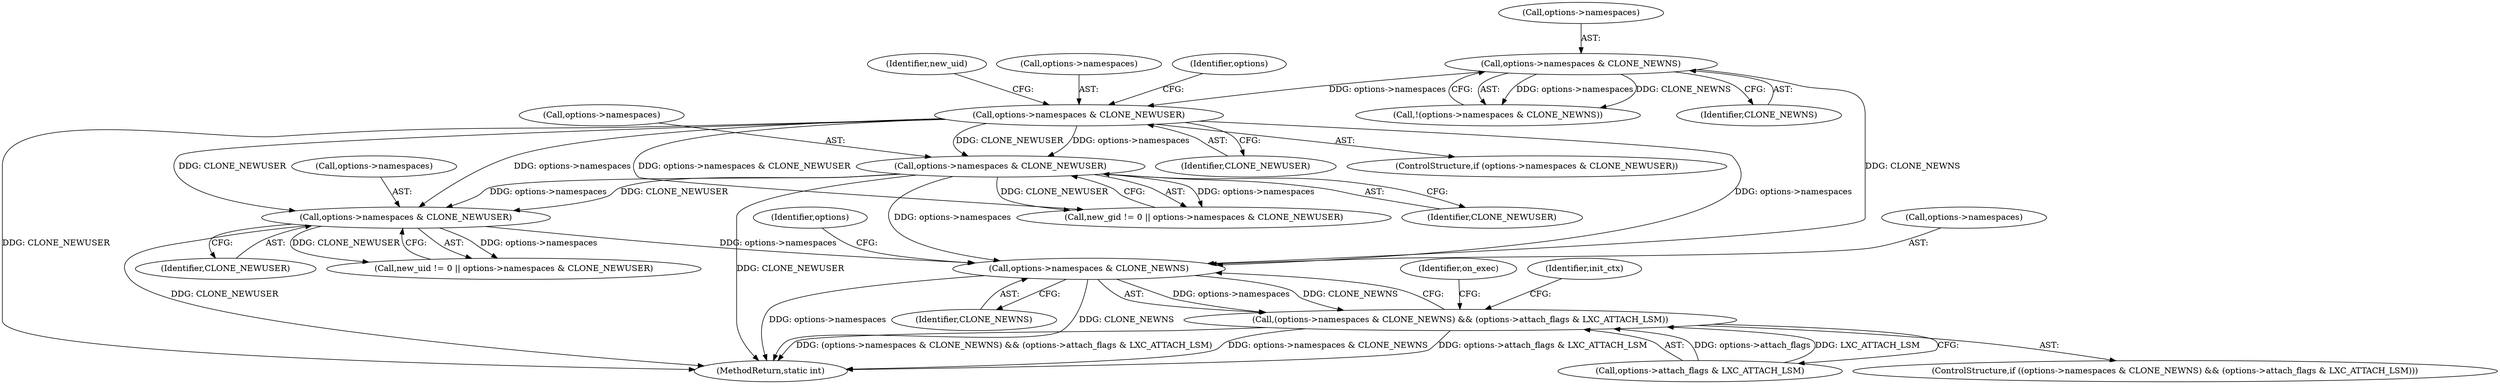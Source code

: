 digraph "1_lxc_5c3fcae78b63ac9dd56e36075903921bd9461f9e@del" {
"1000498" [label="(Call,options->namespaces & CLONE_NEWNS)"];
"1000306" [label="(Call,options->namespaces & CLONE_NEWUSER)"];
"1000184" [label="(Call,options->namespaces & CLONE_NEWNS)"];
"1000392" [label="(Call,options->namespaces & CLONE_NEWUSER)"];
"1000420" [label="(Call,options->namespaces & CLONE_NEWUSER)"];
"1000497" [label="(Call,(options->namespaces & CLONE_NEWNS) && (options->attach_flags & LXC_ATTACH_LSM))"];
"1000313" [label="(Identifier,new_uid)"];
"1000498" [label="(Call,options->namespaces & CLONE_NEWNS)"];
"1000424" [label="(Identifier,CLONE_NEWUSER)"];
"1000307" [label="(Call,options->namespaces)"];
"1000392" [label="(Call,options->namespaces & CLONE_NEWUSER)"];
"1000502" [label="(Identifier,CLONE_NEWNS)"];
"1000416" [label="(Call,new_uid != 0 || options->namespaces & CLONE_NEWUSER)"];
"1000564" [label="(Identifier,init_ctx)"];
"1000319" [label="(Identifier,options)"];
"1000396" [label="(Identifier,CLONE_NEWUSER)"];
"1000499" [label="(Call,options->namespaces)"];
"1000184" [label="(Call,options->namespaces & CLONE_NEWNS)"];
"1000306" [label="(Call,options->namespaces & CLONE_NEWUSER)"];
"1000503" [label="(Call,options->attach_flags & LXC_ATTACH_LSM)"];
"1000188" [label="(Identifier,CLONE_NEWNS)"];
"1000421" [label="(Call,options->namespaces)"];
"1000512" [label="(Identifier,on_exec)"];
"1000310" [label="(Identifier,CLONE_NEWUSER)"];
"1000305" [label="(ControlStructure,if (options->namespaces & CLONE_NEWUSER))"];
"1000496" [label="(ControlStructure,if ((options->namespaces & CLONE_NEWNS) && (options->attach_flags & LXC_ATTACH_LSM)))"];
"1000420" [label="(Call,options->namespaces & CLONE_NEWUSER)"];
"1000388" [label="(Call,new_gid != 0 || options->namespaces & CLONE_NEWUSER)"];
"1000505" [label="(Identifier,options)"];
"1000711" [label="(MethodReturn,static int)"];
"1000393" [label="(Call,options->namespaces)"];
"1000185" [label="(Call,options->namespaces)"];
"1000183" [label="(Call,!(options->namespaces & CLONE_NEWNS))"];
"1000497" [label="(Call,(options->namespaces & CLONE_NEWNS) && (options->attach_flags & LXC_ATTACH_LSM))"];
"1000498" -> "1000497"  [label="AST: "];
"1000498" -> "1000502"  [label="CFG: "];
"1000499" -> "1000498"  [label="AST: "];
"1000502" -> "1000498"  [label="AST: "];
"1000505" -> "1000498"  [label="CFG: "];
"1000497" -> "1000498"  [label="CFG: "];
"1000498" -> "1000711"  [label="DDG: CLONE_NEWNS"];
"1000498" -> "1000711"  [label="DDG: options->namespaces"];
"1000498" -> "1000497"  [label="DDG: options->namespaces"];
"1000498" -> "1000497"  [label="DDG: CLONE_NEWNS"];
"1000306" -> "1000498"  [label="DDG: options->namespaces"];
"1000392" -> "1000498"  [label="DDG: options->namespaces"];
"1000420" -> "1000498"  [label="DDG: options->namespaces"];
"1000184" -> "1000498"  [label="DDG: CLONE_NEWNS"];
"1000306" -> "1000305"  [label="AST: "];
"1000306" -> "1000310"  [label="CFG: "];
"1000307" -> "1000306"  [label="AST: "];
"1000310" -> "1000306"  [label="AST: "];
"1000313" -> "1000306"  [label="CFG: "];
"1000319" -> "1000306"  [label="CFG: "];
"1000306" -> "1000711"  [label="DDG: CLONE_NEWUSER"];
"1000184" -> "1000306"  [label="DDG: options->namespaces"];
"1000306" -> "1000388"  [label="DDG: options->namespaces & CLONE_NEWUSER"];
"1000306" -> "1000392"  [label="DDG: options->namespaces"];
"1000306" -> "1000392"  [label="DDG: CLONE_NEWUSER"];
"1000306" -> "1000420"  [label="DDG: options->namespaces"];
"1000306" -> "1000420"  [label="DDG: CLONE_NEWUSER"];
"1000184" -> "1000183"  [label="AST: "];
"1000184" -> "1000188"  [label="CFG: "];
"1000185" -> "1000184"  [label="AST: "];
"1000188" -> "1000184"  [label="AST: "];
"1000183" -> "1000184"  [label="CFG: "];
"1000184" -> "1000183"  [label="DDG: options->namespaces"];
"1000184" -> "1000183"  [label="DDG: CLONE_NEWNS"];
"1000392" -> "1000388"  [label="AST: "];
"1000392" -> "1000396"  [label="CFG: "];
"1000393" -> "1000392"  [label="AST: "];
"1000396" -> "1000392"  [label="AST: "];
"1000388" -> "1000392"  [label="CFG: "];
"1000392" -> "1000711"  [label="DDG: CLONE_NEWUSER"];
"1000392" -> "1000388"  [label="DDG: options->namespaces"];
"1000392" -> "1000388"  [label="DDG: CLONE_NEWUSER"];
"1000392" -> "1000420"  [label="DDG: options->namespaces"];
"1000392" -> "1000420"  [label="DDG: CLONE_NEWUSER"];
"1000420" -> "1000416"  [label="AST: "];
"1000420" -> "1000424"  [label="CFG: "];
"1000421" -> "1000420"  [label="AST: "];
"1000424" -> "1000420"  [label="AST: "];
"1000416" -> "1000420"  [label="CFG: "];
"1000420" -> "1000711"  [label="DDG: CLONE_NEWUSER"];
"1000420" -> "1000416"  [label="DDG: options->namespaces"];
"1000420" -> "1000416"  [label="DDG: CLONE_NEWUSER"];
"1000497" -> "1000496"  [label="AST: "];
"1000497" -> "1000503"  [label="CFG: "];
"1000503" -> "1000497"  [label="AST: "];
"1000512" -> "1000497"  [label="CFG: "];
"1000564" -> "1000497"  [label="CFG: "];
"1000497" -> "1000711"  [label="DDG: options->namespaces & CLONE_NEWNS"];
"1000497" -> "1000711"  [label="DDG: options->attach_flags & LXC_ATTACH_LSM"];
"1000497" -> "1000711"  [label="DDG: (options->namespaces & CLONE_NEWNS) && (options->attach_flags & LXC_ATTACH_LSM)"];
"1000503" -> "1000497"  [label="DDG: options->attach_flags"];
"1000503" -> "1000497"  [label="DDG: LXC_ATTACH_LSM"];
}

